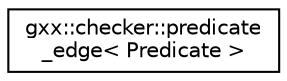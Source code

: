 digraph "Graphical Class Hierarchy"
{
  edge [fontname="Helvetica",fontsize="10",labelfontname="Helvetica",labelfontsize="10"];
  node [fontname="Helvetica",fontsize="10",shape=record];
  rankdir="LR";
  Node1 [label="gxx::checker::predicate\l_edge\< Predicate \>",height=0.2,width=0.4,color="black", fillcolor="white", style="filled",URL="$classgxx_1_1checker_1_1predicate__edge.html"];
}
